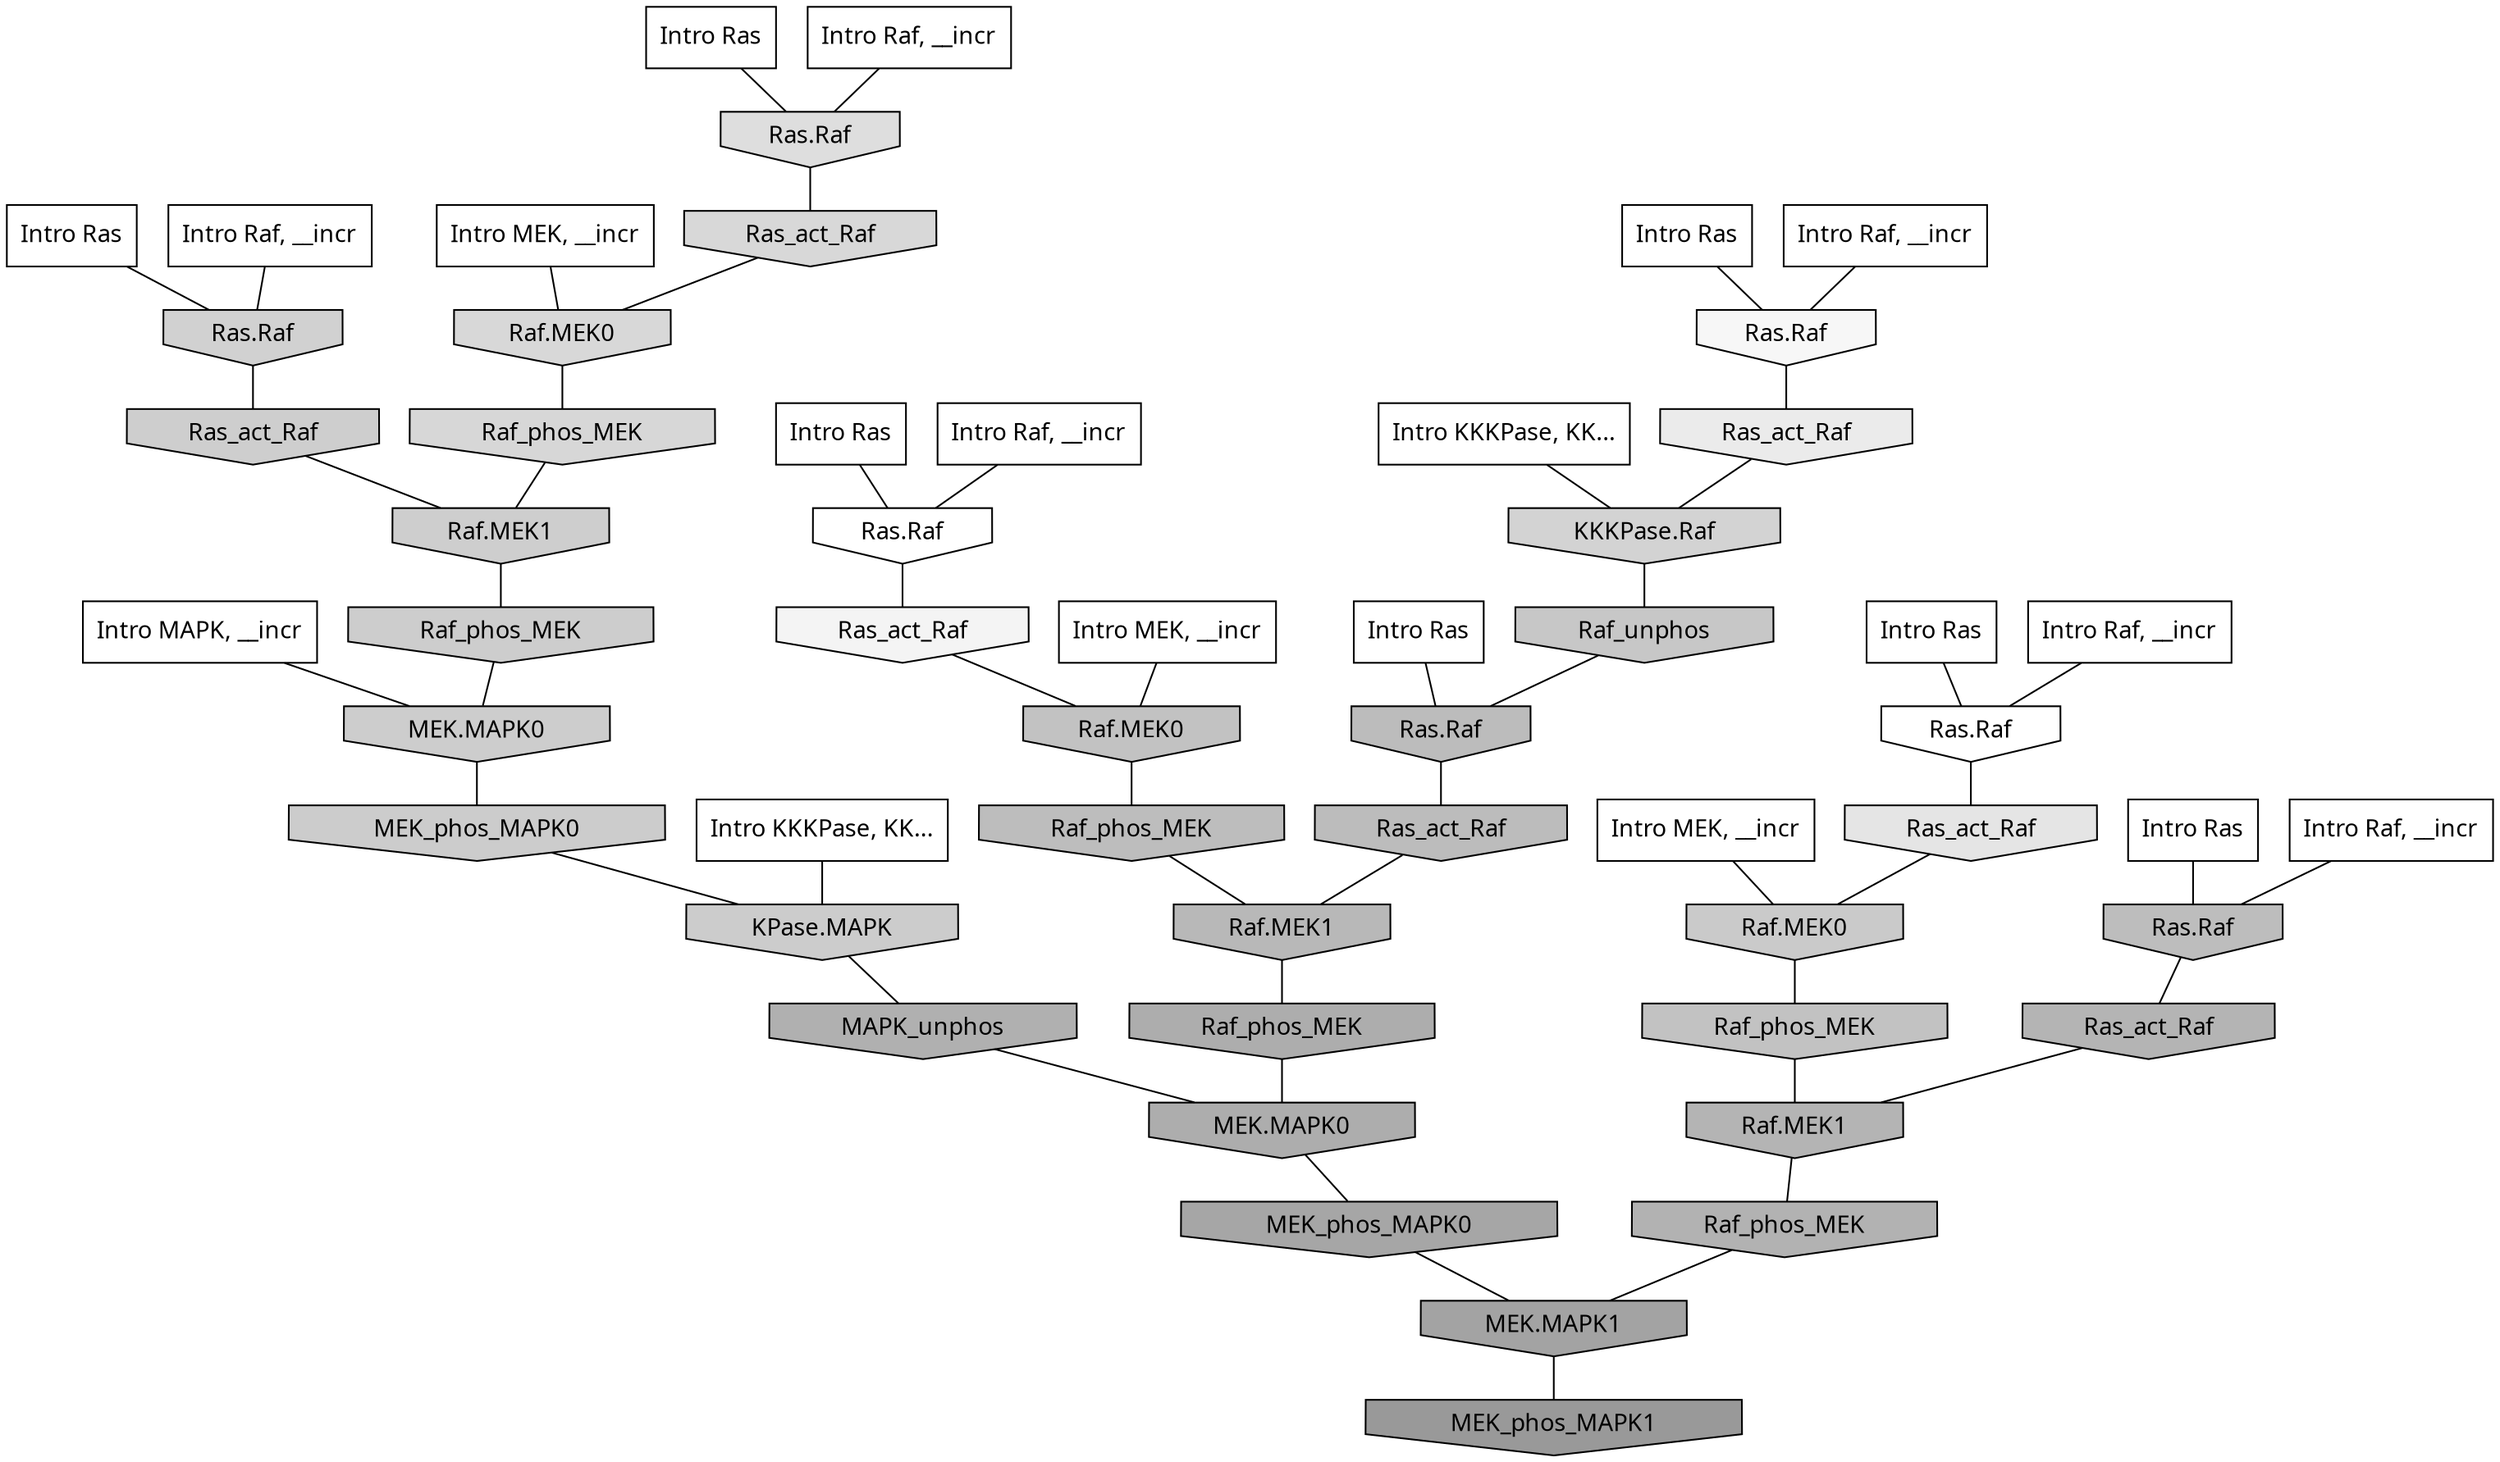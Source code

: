 digraph G{
  rankdir="TB";
  ranksep=0.30;
  node [fontname="CMU Serif"];
  edge [fontname="CMU Serif"];
  
  4 [label="Intro Ras", shape=rectangle, style=filled, fillcolor="0.000 0.000 1.000"]
  
  7 [label="Intro Ras", shape=rectangle, style=filled, fillcolor="0.000 0.000 1.000"]
  
  17 [label="Intro Ras", shape=rectangle, style=filled, fillcolor="0.000 0.000 1.000"]
  
  32 [label="Intro Ras", shape=rectangle, style=filled, fillcolor="0.000 0.000 1.000"]
  
  52 [label="Intro Ras", shape=rectangle, style=filled, fillcolor="0.000 0.000 1.000"]
  
  54 [label="Intro Ras", shape=rectangle, style=filled, fillcolor="0.000 0.000 1.000"]
  
  82 [label="Intro Ras", shape=rectangle, style=filled, fillcolor="0.000 0.000 1.000"]
  
  129 [label="Intro Raf, __incr", shape=rectangle, style=filled, fillcolor="0.000 0.000 1.000"]
  
  203 [label="Intro Raf, __incr", shape=rectangle, style=filled, fillcolor="0.000 0.000 1.000"]
  
  264 [label="Intro Raf, __incr", shape=rectangle, style=filled, fillcolor="0.000 0.000 1.000"]
  
  680 [label="Intro Raf, __incr", shape=rectangle, style=filled, fillcolor="0.000 0.000 1.000"]
  
  699 [label="Intro Raf, __incr", shape=rectangle, style=filled, fillcolor="0.000 0.000 1.000"]
  
  853 [label="Intro Raf, __incr", shape=rectangle, style=filled, fillcolor="0.000 0.000 1.000"]
  
  1266 [label="Intro MEK, __incr", shape=rectangle, style=filled, fillcolor="0.000 0.000 1.000"]
  
  1360 [label="Intro MEK, __incr", shape=rectangle, style=filled, fillcolor="0.000 0.000 1.000"]
  
  1372 [label="Intro MEK, __incr", shape=rectangle, style=filled, fillcolor="0.000 0.000 1.000"]
  
  2231 [label="Intro MAPK, __incr", shape=rectangle, style=filled, fillcolor="0.000 0.000 1.000"]
  
  3131 [label="Intro KKKPase, KK...", shape=rectangle, style=filled, fillcolor="0.000 0.000 1.000"]
  
  3192 [label="Intro KKKPase, KK...", shape=rectangle, style=filled, fillcolor="0.000 0.000 1.000"]
  
  3213 [label="Ras.Raf", shape=invhouse, style=filled, fillcolor="0.000 0.000 1.000"]
  
  3235 [label="Ras.Raf", shape=invhouse, style=filled, fillcolor="0.000 0.000 1.000"]
  
  3521 [label="Ras.Raf", shape=invhouse, style=filled, fillcolor="0.000 0.000 0.967"]
  
  3613 [label="Ras_act_Raf", shape=invhouse, style=filled, fillcolor="0.000 0.000 0.956"]
  
  4140 [label="Ras_act_Raf", shape=invhouse, style=filled, fillcolor="0.000 0.000 0.918"]
  
  4482 [label="Ras_act_Raf", shape=invhouse, style=filled, fillcolor="0.000 0.000 0.895"]
  
  4921 [label="Ras.Raf", shape=invhouse, style=filled, fillcolor="0.000 0.000 0.869"]
  
  5338 [label="Ras_act_Raf", shape=invhouse, style=filled, fillcolor="0.000 0.000 0.845"]
  
  5340 [label="Raf.MEK0", shape=invhouse, style=filled, fillcolor="0.000 0.000 0.845"]
  
  5437 [label="Raf_phos_MEK", shape=invhouse, style=filled, fillcolor="0.000 0.000 0.840"]
  
  5629 [label="KKKPase.Raf", shape=invhouse, style=filled, fillcolor="0.000 0.000 0.827"]
  
  5787 [label="Ras.Raf", shape=invhouse, style=filled, fillcolor="0.000 0.000 0.820"]
  
  6018 [label="Ras_act_Raf", shape=invhouse, style=filled, fillcolor="0.000 0.000 0.807"]
  
  6025 [label="Raf.MEK1", shape=invhouse, style=filled, fillcolor="0.000 0.000 0.807"]
  
  6093 [label="Raf_phos_MEK", shape=invhouse, style=filled, fillcolor="0.000 0.000 0.804"]
  
  6095 [label="MEK.MAPK0", shape=invhouse, style=filled, fillcolor="0.000 0.000 0.804"]
  
  6173 [label="MEK_phos_MAPK0", shape=invhouse, style=filled, fillcolor="0.000 0.000 0.799"]
  
  6197 [label="KPase.MAPK", shape=invhouse, style=filled, fillcolor="0.000 0.000 0.798"]
  
  6384 [label="Raf.MEK0", shape=invhouse, style=filled, fillcolor="0.000 0.000 0.791"]
  
  6684 [label="Raf_unphos", shape=invhouse, style=filled, fillcolor="0.000 0.000 0.779"]
  
  7240 [label="Raf_phos_MEK", shape=invhouse, style=filled, fillcolor="0.000 0.000 0.761"]
  
  7301 [label="Raf.MEK0", shape=invhouse, style=filled, fillcolor="0.000 0.000 0.759"]
  
  7893 [label="Ras.Raf", shape=invhouse, style=filled, fillcolor="0.000 0.000 0.741"]
  
  7918 [label="Raf_phos_MEK", shape=invhouse, style=filled, fillcolor="0.000 0.000 0.740"]
  
  8051 [label="Ras.Raf", shape=invhouse, style=filled, fillcolor="0.000 0.000 0.736"]
  
  8083 [label="Ras_act_Raf", shape=invhouse, style=filled, fillcolor="0.000 0.000 0.735"]
  
  8569 [label="Raf.MEK1", shape=invhouse, style=filled, fillcolor="0.000 0.000 0.720"]
  
  9018 [label="Ras_act_Raf", shape=invhouse, style=filled, fillcolor="0.000 0.000 0.707"]
  
  9020 [label="Raf.MEK1", shape=invhouse, style=filled, fillcolor="0.000 0.000 0.707"]
  
  9537 [label="Raf_phos_MEK", shape=invhouse, style=filled, fillcolor="0.000 0.000 0.696"]
  
  9875 [label="MAPK_unphos", shape=invhouse, style=filled, fillcolor="0.000 0.000 0.689"]
  
  10497 [label="Raf_phos_MEK", shape=invhouse, style=filled, fillcolor="0.000 0.000 0.676"]
  
  10499 [label="MEK.MAPK0", shape=invhouse, style=filled, fillcolor="0.000 0.000 0.676"]
  
  11847 [label="MEK_phos_MAPK0", shape=invhouse, style=filled, fillcolor="0.000 0.000 0.651"]
  
  12668 [label="MEK.MAPK1", shape=invhouse, style=filled, fillcolor="0.000 0.000 0.637"]
  
  15273 [label="MEK_phos_MAPK1", shape=invhouse, style=filled, fillcolor="0.000 0.000 0.600"]
  
  
  12668 -> 15273 [dir=none, color="0.000 0.000 0.000"] 
  11847 -> 12668 [dir=none, color="0.000 0.000 0.000"] 
  10499 -> 11847 [dir=none, color="0.000 0.000 0.000"] 
  10497 -> 10499 [dir=none, color="0.000 0.000 0.000"] 
  9875 -> 10499 [dir=none, color="0.000 0.000 0.000"] 
  9537 -> 12668 [dir=none, color="0.000 0.000 0.000"] 
  9020 -> 9537 [dir=none, color="0.000 0.000 0.000"] 
  9018 -> 9020 [dir=none, color="0.000 0.000 0.000"] 
  8569 -> 10497 [dir=none, color="0.000 0.000 0.000"] 
  8083 -> 8569 [dir=none, color="0.000 0.000 0.000"] 
  8051 -> 8083 [dir=none, color="0.000 0.000 0.000"] 
  7918 -> 8569 [dir=none, color="0.000 0.000 0.000"] 
  7893 -> 9018 [dir=none, color="0.000 0.000 0.000"] 
  7301 -> 7918 [dir=none, color="0.000 0.000 0.000"] 
  7240 -> 9020 [dir=none, color="0.000 0.000 0.000"] 
  6684 -> 8051 [dir=none, color="0.000 0.000 0.000"] 
  6384 -> 7240 [dir=none, color="0.000 0.000 0.000"] 
  6197 -> 9875 [dir=none, color="0.000 0.000 0.000"] 
  6173 -> 6197 [dir=none, color="0.000 0.000 0.000"] 
  6095 -> 6173 [dir=none, color="0.000 0.000 0.000"] 
  6093 -> 6095 [dir=none, color="0.000 0.000 0.000"] 
  6025 -> 6093 [dir=none, color="0.000 0.000 0.000"] 
  6018 -> 6025 [dir=none, color="0.000 0.000 0.000"] 
  5787 -> 6018 [dir=none, color="0.000 0.000 0.000"] 
  5629 -> 6684 [dir=none, color="0.000 0.000 0.000"] 
  5437 -> 6025 [dir=none, color="0.000 0.000 0.000"] 
  5340 -> 5437 [dir=none, color="0.000 0.000 0.000"] 
  5338 -> 5340 [dir=none, color="0.000 0.000 0.000"] 
  4921 -> 5338 [dir=none, color="0.000 0.000 0.000"] 
  4482 -> 6384 [dir=none, color="0.000 0.000 0.000"] 
  4140 -> 5629 [dir=none, color="0.000 0.000 0.000"] 
  3613 -> 7301 [dir=none, color="0.000 0.000 0.000"] 
  3521 -> 4140 [dir=none, color="0.000 0.000 0.000"] 
  3235 -> 4482 [dir=none, color="0.000 0.000 0.000"] 
  3213 -> 3613 [dir=none, color="0.000 0.000 0.000"] 
  3192 -> 6197 [dir=none, color="0.000 0.000 0.000"] 
  3131 -> 5629 [dir=none, color="0.000 0.000 0.000"] 
  2231 -> 6095 [dir=none, color="0.000 0.000 0.000"] 
  1372 -> 7301 [dir=none, color="0.000 0.000 0.000"] 
  1360 -> 6384 [dir=none, color="0.000 0.000 0.000"] 
  1266 -> 5340 [dir=none, color="0.000 0.000 0.000"] 
  853 -> 3521 [dir=none, color="0.000 0.000 0.000"] 
  699 -> 3235 [dir=none, color="0.000 0.000 0.000"] 
  680 -> 3213 [dir=none, color="0.000 0.000 0.000"] 
  264 -> 5787 [dir=none, color="0.000 0.000 0.000"] 
  203 -> 7893 [dir=none, color="0.000 0.000 0.000"] 
  129 -> 4921 [dir=none, color="0.000 0.000 0.000"] 
  82 -> 3235 [dir=none, color="0.000 0.000 0.000"] 
  54 -> 7893 [dir=none, color="0.000 0.000 0.000"] 
  52 -> 4921 [dir=none, color="0.000 0.000 0.000"] 
  32 -> 3521 [dir=none, color="0.000 0.000 0.000"] 
  17 -> 8051 [dir=none, color="0.000 0.000 0.000"] 
  7 -> 3213 [dir=none, color="0.000 0.000 0.000"] 
  4 -> 5787 [dir=none, color="0.000 0.000 0.000"] 
  
  }
